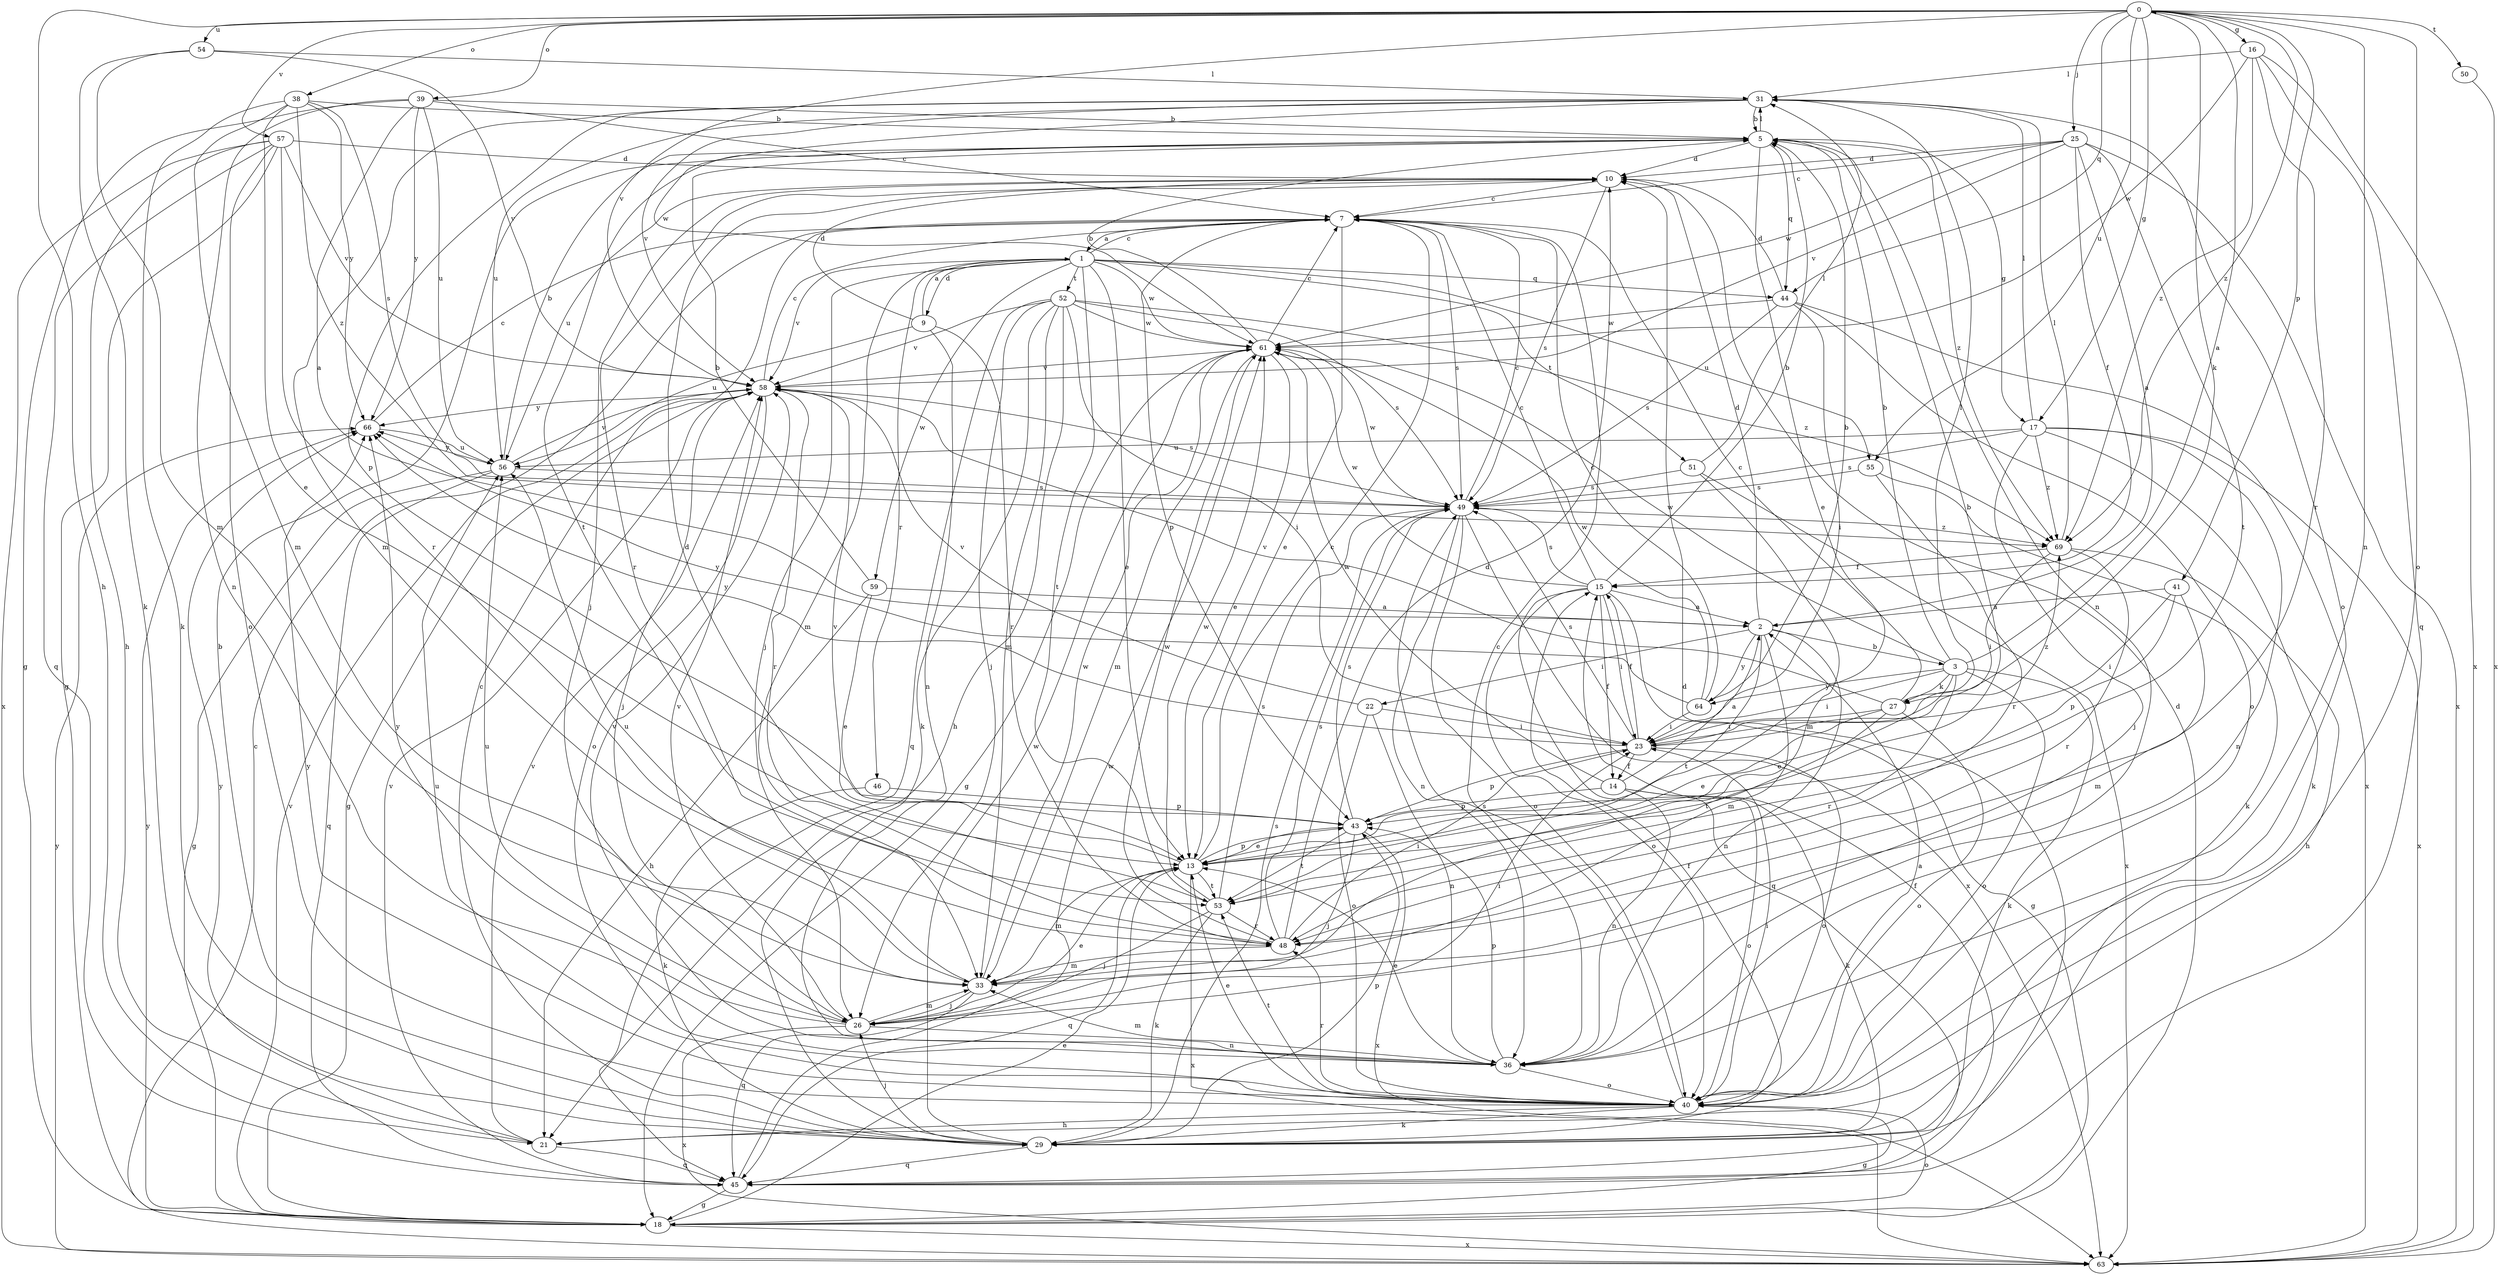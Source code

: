 strict digraph  {
0;
1;
2;
3;
5;
7;
9;
10;
13;
14;
15;
16;
17;
18;
21;
22;
23;
25;
26;
27;
29;
31;
33;
36;
38;
39;
40;
41;
43;
44;
45;
46;
48;
49;
50;
51;
52;
53;
54;
55;
56;
57;
58;
59;
61;
63;
64;
66;
69;
0 -> 16  [label=g];
0 -> 17  [label=g];
0 -> 21  [label=h];
0 -> 25  [label=j];
0 -> 27  [label=k];
0 -> 36  [label=n];
0 -> 38  [label=o];
0 -> 39  [label=o];
0 -> 40  [label=o];
0 -> 41  [label=p];
0 -> 44  [label=q];
0 -> 50  [label=t];
0 -> 54  [label=u];
0 -> 55  [label=u];
0 -> 57  [label=v];
0 -> 58  [label=v];
0 -> 69  [label=z];
1 -> 7  [label=c];
1 -> 9  [label=d];
1 -> 13  [label=e];
1 -> 26  [label=j];
1 -> 33  [label=m];
1 -> 44  [label=q];
1 -> 46  [label=r];
1 -> 51  [label=t];
1 -> 52  [label=t];
1 -> 53  [label=t];
1 -> 55  [label=u];
1 -> 58  [label=v];
1 -> 59  [label=w];
1 -> 61  [label=w];
2 -> 3  [label=b];
2 -> 10  [label=d];
2 -> 22  [label=i];
2 -> 33  [label=m];
2 -> 36  [label=n];
2 -> 53  [label=t];
2 -> 64  [label=y];
3 -> 0  [label=a];
3 -> 5  [label=b];
3 -> 13  [label=e];
3 -> 23  [label=i];
3 -> 27  [label=k];
3 -> 29  [label=k];
3 -> 40  [label=o];
3 -> 48  [label=r];
3 -> 61  [label=w];
3 -> 64  [label=y];
5 -> 10  [label=d];
5 -> 13  [label=e];
5 -> 17  [label=g];
5 -> 31  [label=l];
5 -> 36  [label=n];
5 -> 44  [label=q];
5 -> 53  [label=t];
5 -> 69  [label=z];
7 -> 1  [label=a];
7 -> 13  [label=e];
7 -> 43  [label=p];
7 -> 49  [label=s];
9 -> 1  [label=a];
9 -> 10  [label=d];
9 -> 36  [label=n];
9 -> 48  [label=r];
9 -> 56  [label=u];
10 -> 7  [label=c];
10 -> 26  [label=j];
10 -> 48  [label=r];
10 -> 49  [label=s];
10 -> 56  [label=u];
13 -> 5  [label=b];
13 -> 7  [label=c];
13 -> 33  [label=m];
13 -> 43  [label=p];
13 -> 45  [label=q];
13 -> 53  [label=t];
13 -> 58  [label=v];
13 -> 63  [label=x];
14 -> 2  [label=a];
14 -> 29  [label=k];
14 -> 36  [label=n];
14 -> 40  [label=o];
14 -> 43  [label=p];
14 -> 61  [label=w];
15 -> 2  [label=a];
15 -> 5  [label=b];
15 -> 7  [label=c];
15 -> 14  [label=f];
15 -> 18  [label=g];
15 -> 23  [label=i];
15 -> 40  [label=o];
15 -> 45  [label=q];
15 -> 49  [label=s];
15 -> 61  [label=w];
16 -> 31  [label=l];
16 -> 45  [label=q];
16 -> 48  [label=r];
16 -> 61  [label=w];
16 -> 63  [label=x];
16 -> 69  [label=z];
17 -> 26  [label=j];
17 -> 29  [label=k];
17 -> 31  [label=l];
17 -> 36  [label=n];
17 -> 49  [label=s];
17 -> 56  [label=u];
17 -> 63  [label=x];
17 -> 69  [label=z];
18 -> 10  [label=d];
18 -> 13  [label=e];
18 -> 40  [label=o];
18 -> 58  [label=v];
18 -> 63  [label=x];
18 -> 66  [label=y];
21 -> 45  [label=q];
21 -> 58  [label=v];
21 -> 66  [label=y];
22 -> 23  [label=i];
22 -> 36  [label=n];
22 -> 40  [label=o];
22 -> 58  [label=v];
23 -> 14  [label=f];
23 -> 15  [label=f];
23 -> 40  [label=o];
23 -> 43  [label=p];
23 -> 49  [label=s];
23 -> 66  [label=y];
23 -> 69  [label=z];
25 -> 2  [label=a];
25 -> 7  [label=c];
25 -> 10  [label=d];
25 -> 15  [label=f];
25 -> 53  [label=t];
25 -> 58  [label=v];
25 -> 61  [label=w];
25 -> 63  [label=x];
26 -> 13  [label=e];
26 -> 23  [label=i];
26 -> 33  [label=m];
26 -> 36  [label=n];
26 -> 56  [label=u];
26 -> 58  [label=v];
26 -> 63  [label=x];
26 -> 66  [label=y];
27 -> 7  [label=c];
27 -> 13  [label=e];
27 -> 23  [label=i];
27 -> 31  [label=l];
27 -> 40  [label=o];
27 -> 53  [label=t];
27 -> 58  [label=v];
29 -> 5  [label=b];
29 -> 7  [label=c];
29 -> 15  [label=f];
29 -> 26  [label=j];
29 -> 43  [label=p];
29 -> 45  [label=q];
29 -> 49  [label=s];
29 -> 61  [label=w];
31 -> 5  [label=b];
31 -> 33  [label=m];
31 -> 40  [label=o];
31 -> 43  [label=p];
31 -> 56  [label=u];
31 -> 58  [label=v];
31 -> 61  [label=w];
33 -> 26  [label=j];
33 -> 45  [label=q];
33 -> 56  [label=u];
33 -> 61  [label=w];
36 -> 7  [label=c];
36 -> 13  [label=e];
36 -> 33  [label=m];
36 -> 40  [label=o];
36 -> 43  [label=p];
36 -> 58  [label=v];
38 -> 5  [label=b];
38 -> 13  [label=e];
38 -> 29  [label=k];
38 -> 33  [label=m];
38 -> 49  [label=s];
38 -> 66  [label=y];
38 -> 69  [label=z];
39 -> 2  [label=a];
39 -> 5  [label=b];
39 -> 7  [label=c];
39 -> 18  [label=g];
39 -> 36  [label=n];
39 -> 56  [label=u];
39 -> 66  [label=y];
40 -> 2  [label=a];
40 -> 13  [label=e];
40 -> 18  [label=g];
40 -> 21  [label=h];
40 -> 23  [label=i];
40 -> 29  [label=k];
40 -> 48  [label=r];
40 -> 49  [label=s];
40 -> 53  [label=t];
40 -> 56  [label=u];
40 -> 66  [label=y];
41 -> 2  [label=a];
41 -> 23  [label=i];
41 -> 33  [label=m];
41 -> 43  [label=p];
43 -> 13  [label=e];
43 -> 26  [label=j];
43 -> 49  [label=s];
43 -> 53  [label=t];
43 -> 63  [label=x];
44 -> 10  [label=d];
44 -> 23  [label=i];
44 -> 40  [label=o];
44 -> 49  [label=s];
44 -> 61  [label=w];
44 -> 63  [label=x];
45 -> 10  [label=d];
45 -> 15  [label=f];
45 -> 18  [label=g];
45 -> 58  [label=v];
45 -> 61  [label=w];
46 -> 29  [label=k];
46 -> 43  [label=p];
48 -> 10  [label=d];
48 -> 23  [label=i];
48 -> 33  [label=m];
48 -> 49  [label=s];
48 -> 61  [label=w];
49 -> 7  [label=c];
49 -> 36  [label=n];
49 -> 40  [label=o];
49 -> 61  [label=w];
49 -> 63  [label=x];
49 -> 69  [label=z];
50 -> 63  [label=x];
51 -> 31  [label=l];
51 -> 33  [label=m];
51 -> 49  [label=s];
51 -> 63  [label=x];
52 -> 21  [label=h];
52 -> 23  [label=i];
52 -> 26  [label=j];
52 -> 29  [label=k];
52 -> 33  [label=m];
52 -> 45  [label=q];
52 -> 49  [label=s];
52 -> 58  [label=v];
52 -> 61  [label=w];
52 -> 69  [label=z];
53 -> 10  [label=d];
53 -> 26  [label=j];
53 -> 29  [label=k];
53 -> 48  [label=r];
53 -> 49  [label=s];
53 -> 61  [label=w];
54 -> 29  [label=k];
54 -> 31  [label=l];
54 -> 33  [label=m];
54 -> 58  [label=v];
55 -> 29  [label=k];
55 -> 48  [label=r];
55 -> 49  [label=s];
56 -> 5  [label=b];
56 -> 18  [label=g];
56 -> 45  [label=q];
56 -> 49  [label=s];
56 -> 58  [label=v];
56 -> 66  [label=y];
57 -> 10  [label=d];
57 -> 18  [label=g];
57 -> 21  [label=h];
57 -> 40  [label=o];
57 -> 45  [label=q];
57 -> 48  [label=r];
57 -> 58  [label=v];
57 -> 63  [label=x];
58 -> 7  [label=c];
58 -> 18  [label=g];
58 -> 26  [label=j];
58 -> 40  [label=o];
58 -> 48  [label=r];
58 -> 49  [label=s];
58 -> 66  [label=y];
59 -> 2  [label=a];
59 -> 5  [label=b];
59 -> 13  [label=e];
59 -> 21  [label=h];
61 -> 5  [label=b];
61 -> 7  [label=c];
61 -> 13  [label=e];
61 -> 18  [label=g];
61 -> 33  [label=m];
61 -> 58  [label=v];
63 -> 7  [label=c];
63 -> 66  [label=y];
64 -> 5  [label=b];
64 -> 7  [label=c];
64 -> 23  [label=i];
64 -> 61  [label=w];
64 -> 66  [label=y];
66 -> 7  [label=c];
66 -> 56  [label=u];
69 -> 15  [label=f];
69 -> 21  [label=h];
69 -> 23  [label=i];
69 -> 31  [label=l];
69 -> 48  [label=r];
}
